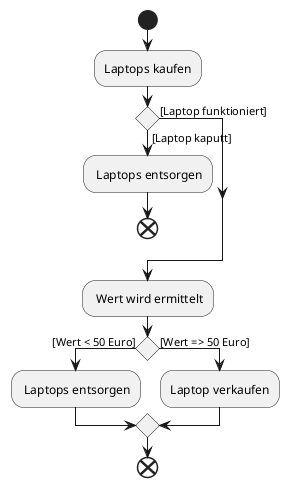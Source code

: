 @startuml
start
:Laptops kaufen;
if () then ([Laptop kaputt])
: Laptops entsorgen;
end
else ([Laptop funktioniert])
endif
: Wert wird ermittelt;
if () then ([Wert < 50 Euro])
: Laptops entsorgen;
else ([Wert => 50 Euro])
:Laptop verkaufen;
endif
end
@enduml